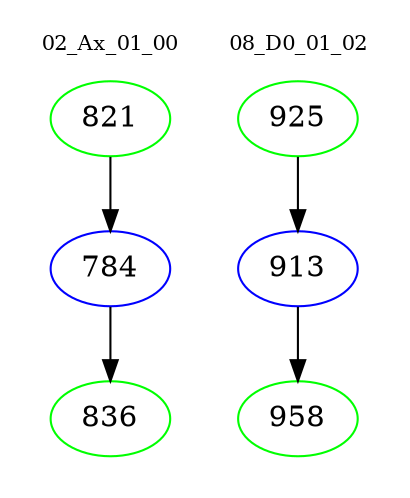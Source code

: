 digraph{
subgraph cluster_0 {
color = white
label = "02_Ax_01_00";
fontsize=10;
T0_821 [label="821", color="green"]
T0_821 -> T0_784 [color="black"]
T0_784 [label="784", color="blue"]
T0_784 -> T0_836 [color="black"]
T0_836 [label="836", color="green"]
}
subgraph cluster_1 {
color = white
label = "08_D0_01_02";
fontsize=10;
T1_925 [label="925", color="green"]
T1_925 -> T1_913 [color="black"]
T1_913 [label="913", color="blue"]
T1_913 -> T1_958 [color="black"]
T1_958 [label="958", color="green"]
}
}
